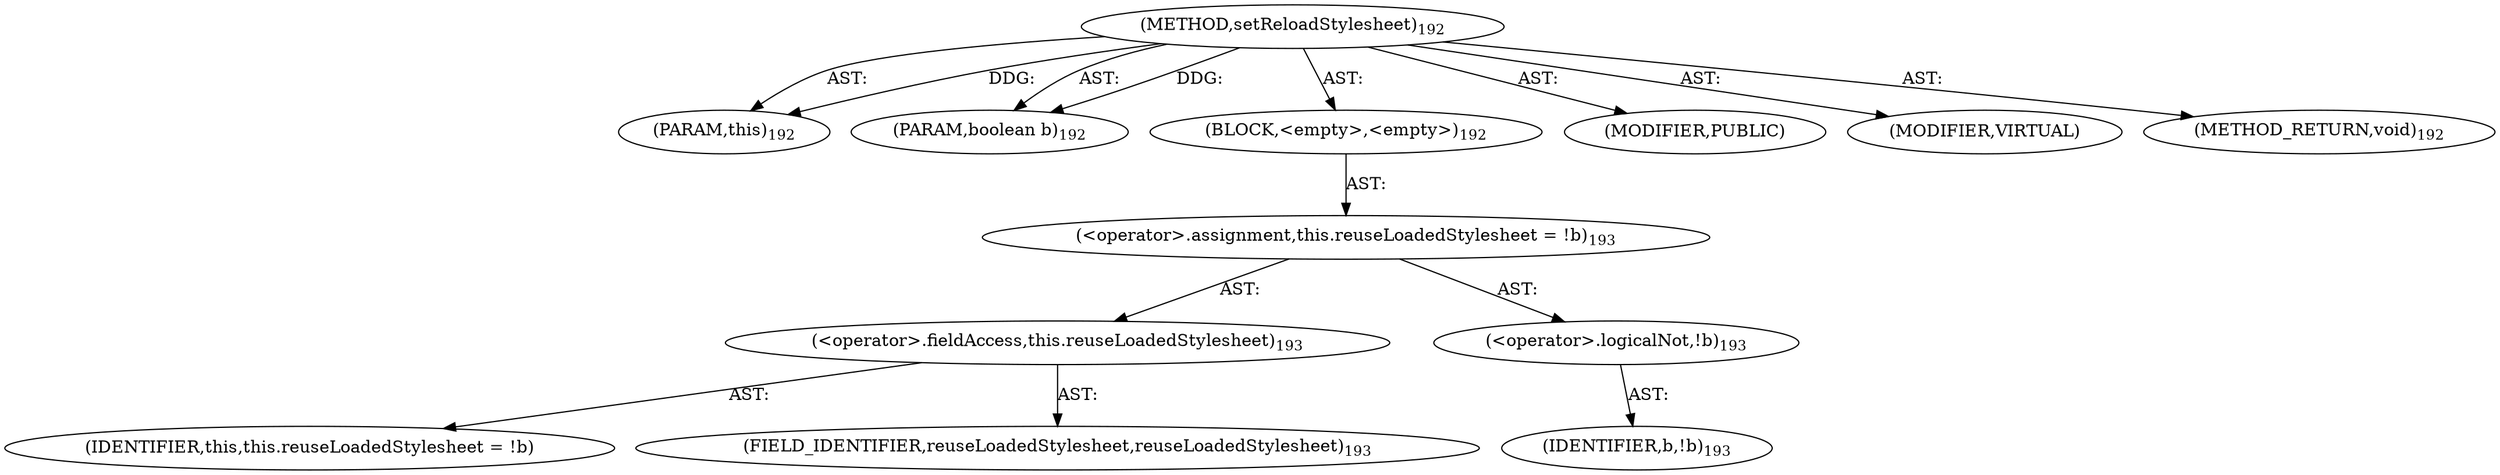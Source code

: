 digraph "setReloadStylesheet" {  
"111669149698" [label = <(METHOD,setReloadStylesheet)<SUB>192</SUB>> ]
"115964117021" [label = <(PARAM,this)<SUB>192</SUB>> ]
"115964117022" [label = <(PARAM,boolean b)<SUB>192</SUB>> ]
"25769803778" [label = <(BLOCK,&lt;empty&gt;,&lt;empty&gt;)<SUB>192</SUB>> ]
"30064771116" [label = <(&lt;operator&gt;.assignment,this.reuseLoadedStylesheet = !b)<SUB>193</SUB>> ]
"30064771117" [label = <(&lt;operator&gt;.fieldAccess,this.reuseLoadedStylesheet)<SUB>193</SUB>> ]
"68719476821" [label = <(IDENTIFIER,this,this.reuseLoadedStylesheet = !b)> ]
"55834574868" [label = <(FIELD_IDENTIFIER,reuseLoadedStylesheet,reuseLoadedStylesheet)<SUB>193</SUB>> ]
"30064771118" [label = <(&lt;operator&gt;.logicalNot,!b)<SUB>193</SUB>> ]
"68719476822" [label = <(IDENTIFIER,b,!b)<SUB>193</SUB>> ]
"133143986204" [label = <(MODIFIER,PUBLIC)> ]
"133143986205" [label = <(MODIFIER,VIRTUAL)> ]
"128849018882" [label = <(METHOD_RETURN,void)<SUB>192</SUB>> ]
  "111669149698" -> "115964117021"  [ label = "AST: "] 
  "111669149698" -> "115964117022"  [ label = "AST: "] 
  "111669149698" -> "25769803778"  [ label = "AST: "] 
  "111669149698" -> "133143986204"  [ label = "AST: "] 
  "111669149698" -> "133143986205"  [ label = "AST: "] 
  "111669149698" -> "128849018882"  [ label = "AST: "] 
  "25769803778" -> "30064771116"  [ label = "AST: "] 
  "30064771116" -> "30064771117"  [ label = "AST: "] 
  "30064771116" -> "30064771118"  [ label = "AST: "] 
  "30064771117" -> "68719476821"  [ label = "AST: "] 
  "30064771117" -> "55834574868"  [ label = "AST: "] 
  "30064771118" -> "68719476822"  [ label = "AST: "] 
  "111669149698" -> "115964117021"  [ label = "DDG: "] 
  "111669149698" -> "115964117022"  [ label = "DDG: "] 
}
